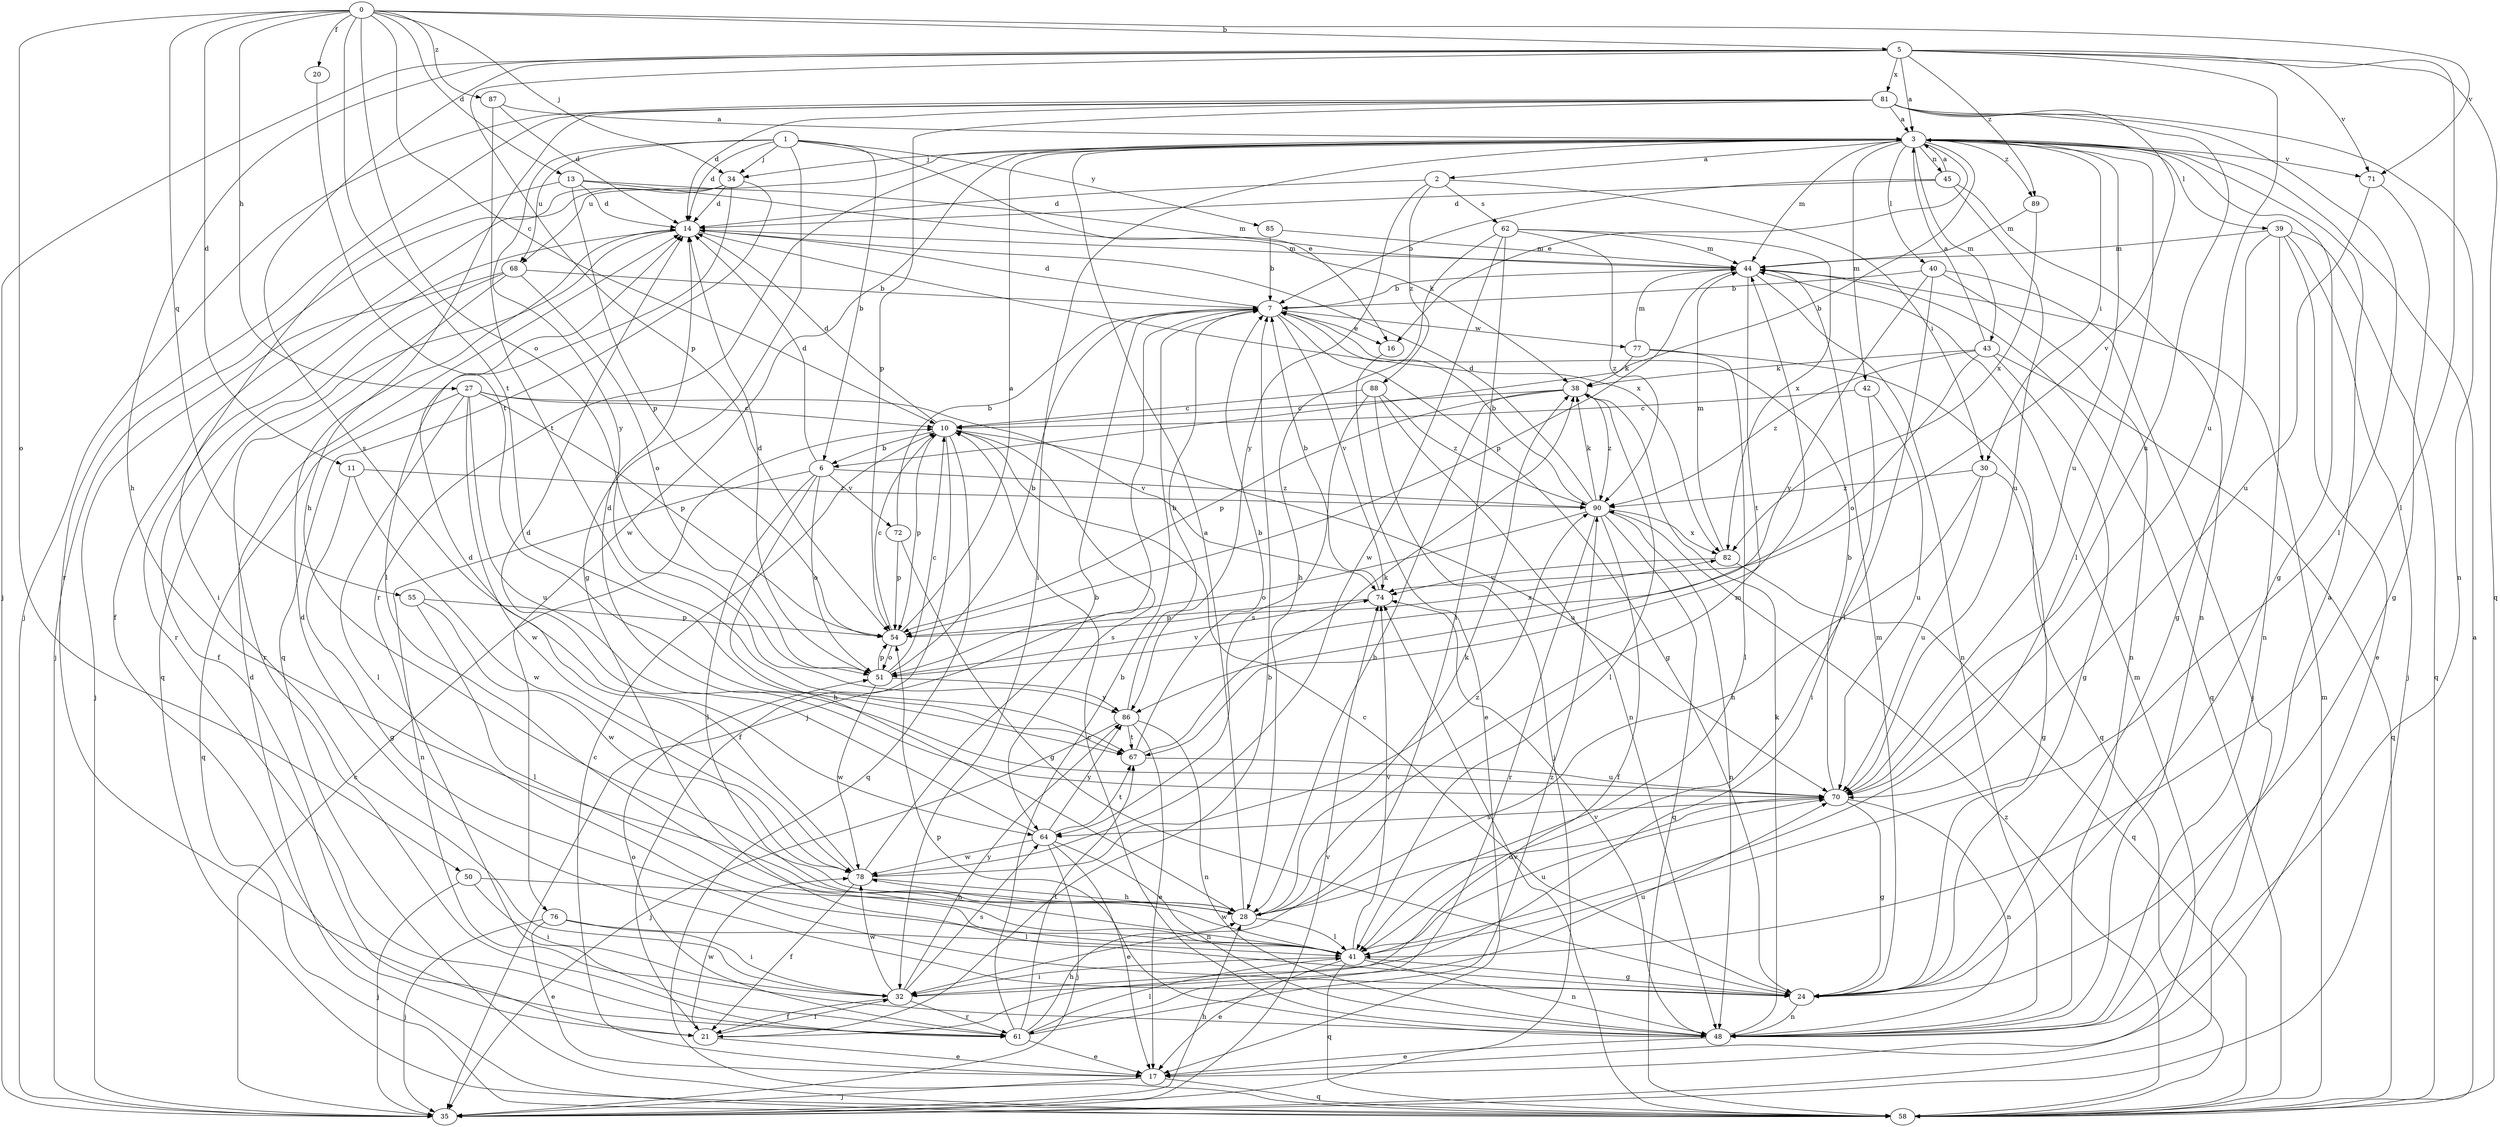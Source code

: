 strict digraph  {
0;
1;
2;
3;
5;
6;
7;
10;
11;
13;
14;
16;
17;
20;
21;
24;
27;
28;
30;
32;
34;
35;
38;
39;
40;
41;
42;
43;
44;
45;
48;
50;
51;
54;
55;
58;
61;
62;
64;
67;
68;
70;
71;
72;
74;
76;
77;
78;
81;
82;
85;
86;
87;
88;
89;
90;
0 -> 5  [label=b];
0 -> 10  [label=c];
0 -> 11  [label=d];
0 -> 13  [label=d];
0 -> 20  [label=f];
0 -> 27  [label=h];
0 -> 34  [label=j];
0 -> 50  [label=o];
0 -> 51  [label=o];
0 -> 55  [label=q];
0 -> 67  [label=t];
0 -> 71  [label=v];
0 -> 87  [label=z];
1 -> 6  [label=b];
1 -> 14  [label=d];
1 -> 16  [label=e];
1 -> 24  [label=g];
1 -> 34  [label=j];
1 -> 68  [label=u];
1 -> 85  [label=y];
1 -> 86  [label=y];
2 -> 14  [label=d];
2 -> 30  [label=i];
2 -> 62  [label=s];
2 -> 86  [label=y];
2 -> 88  [label=z];
3 -> 2  [label=a];
3 -> 6  [label=b];
3 -> 16  [label=e];
3 -> 24  [label=g];
3 -> 30  [label=i];
3 -> 32  [label=i];
3 -> 34  [label=j];
3 -> 39  [label=l];
3 -> 40  [label=l];
3 -> 41  [label=l];
3 -> 42  [label=m];
3 -> 43  [label=m];
3 -> 44  [label=m];
3 -> 45  [label=n];
3 -> 61  [label=r];
3 -> 68  [label=u];
3 -> 70  [label=u];
3 -> 71  [label=v];
3 -> 76  [label=w];
3 -> 89  [label=z];
5 -> 3  [label=a];
5 -> 28  [label=h];
5 -> 35  [label=j];
5 -> 41  [label=l];
5 -> 54  [label=p];
5 -> 58  [label=q];
5 -> 64  [label=s];
5 -> 70  [label=u];
5 -> 71  [label=v];
5 -> 81  [label=x];
5 -> 89  [label=z];
6 -> 14  [label=d];
6 -> 28  [label=h];
6 -> 41  [label=l];
6 -> 48  [label=n];
6 -> 51  [label=o];
6 -> 72  [label=v];
6 -> 90  [label=z];
7 -> 14  [label=d];
7 -> 16  [label=e];
7 -> 24  [label=g];
7 -> 35  [label=j];
7 -> 74  [label=v];
7 -> 77  [label=w];
10 -> 6  [label=b];
10 -> 14  [label=d];
10 -> 21  [label=f];
10 -> 54  [label=p];
10 -> 58  [label=q];
10 -> 64  [label=s];
10 -> 70  [label=u];
11 -> 24  [label=g];
11 -> 78  [label=w];
11 -> 90  [label=z];
13 -> 14  [label=d];
13 -> 32  [label=i];
13 -> 38  [label=k];
13 -> 44  [label=m];
13 -> 54  [label=p];
14 -> 44  [label=m];
14 -> 58  [label=q];
14 -> 61  [label=r];
14 -> 82  [label=x];
16 -> 17  [label=e];
17 -> 10  [label=c];
17 -> 35  [label=j];
17 -> 44  [label=m];
17 -> 58  [label=q];
20 -> 67  [label=t];
21 -> 7  [label=b];
21 -> 17  [label=e];
21 -> 32  [label=i];
21 -> 78  [label=w];
24 -> 10  [label=c];
24 -> 14  [label=d];
24 -> 44  [label=m];
24 -> 48  [label=n];
27 -> 10  [label=c];
27 -> 41  [label=l];
27 -> 54  [label=p];
27 -> 58  [label=q];
27 -> 70  [label=u];
27 -> 74  [label=v];
27 -> 78  [label=w];
28 -> 3  [label=a];
28 -> 38  [label=k];
28 -> 41  [label=l];
28 -> 44  [label=m];
28 -> 70  [label=u];
30 -> 24  [label=g];
30 -> 28  [label=h];
30 -> 70  [label=u];
30 -> 90  [label=z];
32 -> 21  [label=f];
32 -> 61  [label=r];
32 -> 64  [label=s];
32 -> 70  [label=u];
32 -> 78  [label=w];
32 -> 86  [label=y];
34 -> 14  [label=d];
34 -> 21  [label=f];
34 -> 35  [label=j];
34 -> 41  [label=l];
34 -> 58  [label=q];
35 -> 10  [label=c];
35 -> 28  [label=h];
35 -> 74  [label=v];
38 -> 10  [label=c];
38 -> 28  [label=h];
38 -> 41  [label=l];
38 -> 54  [label=p];
38 -> 90  [label=z];
39 -> 17  [label=e];
39 -> 24  [label=g];
39 -> 35  [label=j];
39 -> 44  [label=m];
39 -> 48  [label=n];
39 -> 58  [label=q];
40 -> 7  [label=b];
40 -> 35  [label=j];
40 -> 41  [label=l];
40 -> 48  [label=n];
40 -> 86  [label=y];
41 -> 17  [label=e];
41 -> 24  [label=g];
41 -> 32  [label=i];
41 -> 48  [label=n];
41 -> 58  [label=q];
41 -> 70  [label=u];
41 -> 74  [label=v];
41 -> 78  [label=w];
42 -> 10  [label=c];
42 -> 32  [label=i];
42 -> 70  [label=u];
43 -> 3  [label=a];
43 -> 24  [label=g];
43 -> 38  [label=k];
43 -> 51  [label=o];
43 -> 58  [label=q];
43 -> 90  [label=z];
44 -> 7  [label=b];
44 -> 48  [label=n];
44 -> 54  [label=p];
44 -> 58  [label=q];
44 -> 67  [label=t];
45 -> 3  [label=a];
45 -> 7  [label=b];
45 -> 14  [label=d];
45 -> 48  [label=n];
45 -> 70  [label=u];
48 -> 3  [label=a];
48 -> 10  [label=c];
48 -> 17  [label=e];
48 -> 38  [label=k];
48 -> 54  [label=p];
48 -> 74  [label=v];
50 -> 28  [label=h];
50 -> 32  [label=i];
50 -> 35  [label=j];
51 -> 7  [label=b];
51 -> 10  [label=c];
51 -> 14  [label=d];
51 -> 54  [label=p];
51 -> 74  [label=v];
51 -> 78  [label=w];
51 -> 86  [label=y];
54 -> 3  [label=a];
54 -> 10  [label=c];
54 -> 51  [label=o];
54 -> 82  [label=x];
55 -> 41  [label=l];
55 -> 54  [label=p];
55 -> 78  [label=w];
58 -> 3  [label=a];
58 -> 14  [label=d];
58 -> 44  [label=m];
58 -> 74  [label=v];
58 -> 90  [label=z];
61 -> 7  [label=b];
61 -> 17  [label=e];
61 -> 28  [label=h];
61 -> 41  [label=l];
61 -> 51  [label=o];
61 -> 67  [label=t];
61 -> 90  [label=z];
62 -> 28  [label=h];
62 -> 32  [label=i];
62 -> 44  [label=m];
62 -> 78  [label=w];
62 -> 82  [label=x];
62 -> 90  [label=z];
64 -> 14  [label=d];
64 -> 17  [label=e];
64 -> 35  [label=j];
64 -> 48  [label=n];
64 -> 67  [label=t];
64 -> 78  [label=w];
64 -> 86  [label=y];
67 -> 7  [label=b];
67 -> 38  [label=k];
67 -> 70  [label=u];
68 -> 7  [label=b];
68 -> 21  [label=f];
68 -> 35  [label=j];
68 -> 51  [label=o];
68 -> 61  [label=r];
70 -> 7  [label=b];
70 -> 14  [label=d];
70 -> 24  [label=g];
70 -> 48  [label=n];
70 -> 64  [label=s];
71 -> 24  [label=g];
71 -> 70  [label=u];
72 -> 7  [label=b];
72 -> 24  [label=g];
72 -> 54  [label=p];
74 -> 7  [label=b];
74 -> 54  [label=p];
76 -> 17  [label=e];
76 -> 32  [label=i];
76 -> 35  [label=j];
76 -> 41  [label=l];
77 -> 38  [label=k];
77 -> 41  [label=l];
77 -> 44  [label=m];
77 -> 58  [label=q];
78 -> 7  [label=b];
78 -> 14  [label=d];
78 -> 21  [label=f];
78 -> 28  [label=h];
78 -> 90  [label=z];
81 -> 3  [label=a];
81 -> 14  [label=d];
81 -> 28  [label=h];
81 -> 35  [label=j];
81 -> 41  [label=l];
81 -> 48  [label=n];
81 -> 54  [label=p];
81 -> 61  [label=r];
81 -> 70  [label=u];
81 -> 74  [label=v];
82 -> 44  [label=m];
82 -> 58  [label=q];
82 -> 74  [label=v];
85 -> 7  [label=b];
85 -> 44  [label=m];
86 -> 7  [label=b];
86 -> 17  [label=e];
86 -> 35  [label=j];
86 -> 48  [label=n];
86 -> 67  [label=t];
87 -> 3  [label=a];
87 -> 14  [label=d];
87 -> 67  [label=t];
88 -> 10  [label=c];
88 -> 35  [label=j];
88 -> 48  [label=n];
88 -> 64  [label=s];
88 -> 90  [label=z];
89 -> 44  [label=m];
89 -> 82  [label=x];
90 -> 7  [label=b];
90 -> 14  [label=d];
90 -> 21  [label=f];
90 -> 38  [label=k];
90 -> 48  [label=n];
90 -> 51  [label=o];
90 -> 58  [label=q];
90 -> 61  [label=r];
90 -> 82  [label=x];
}
